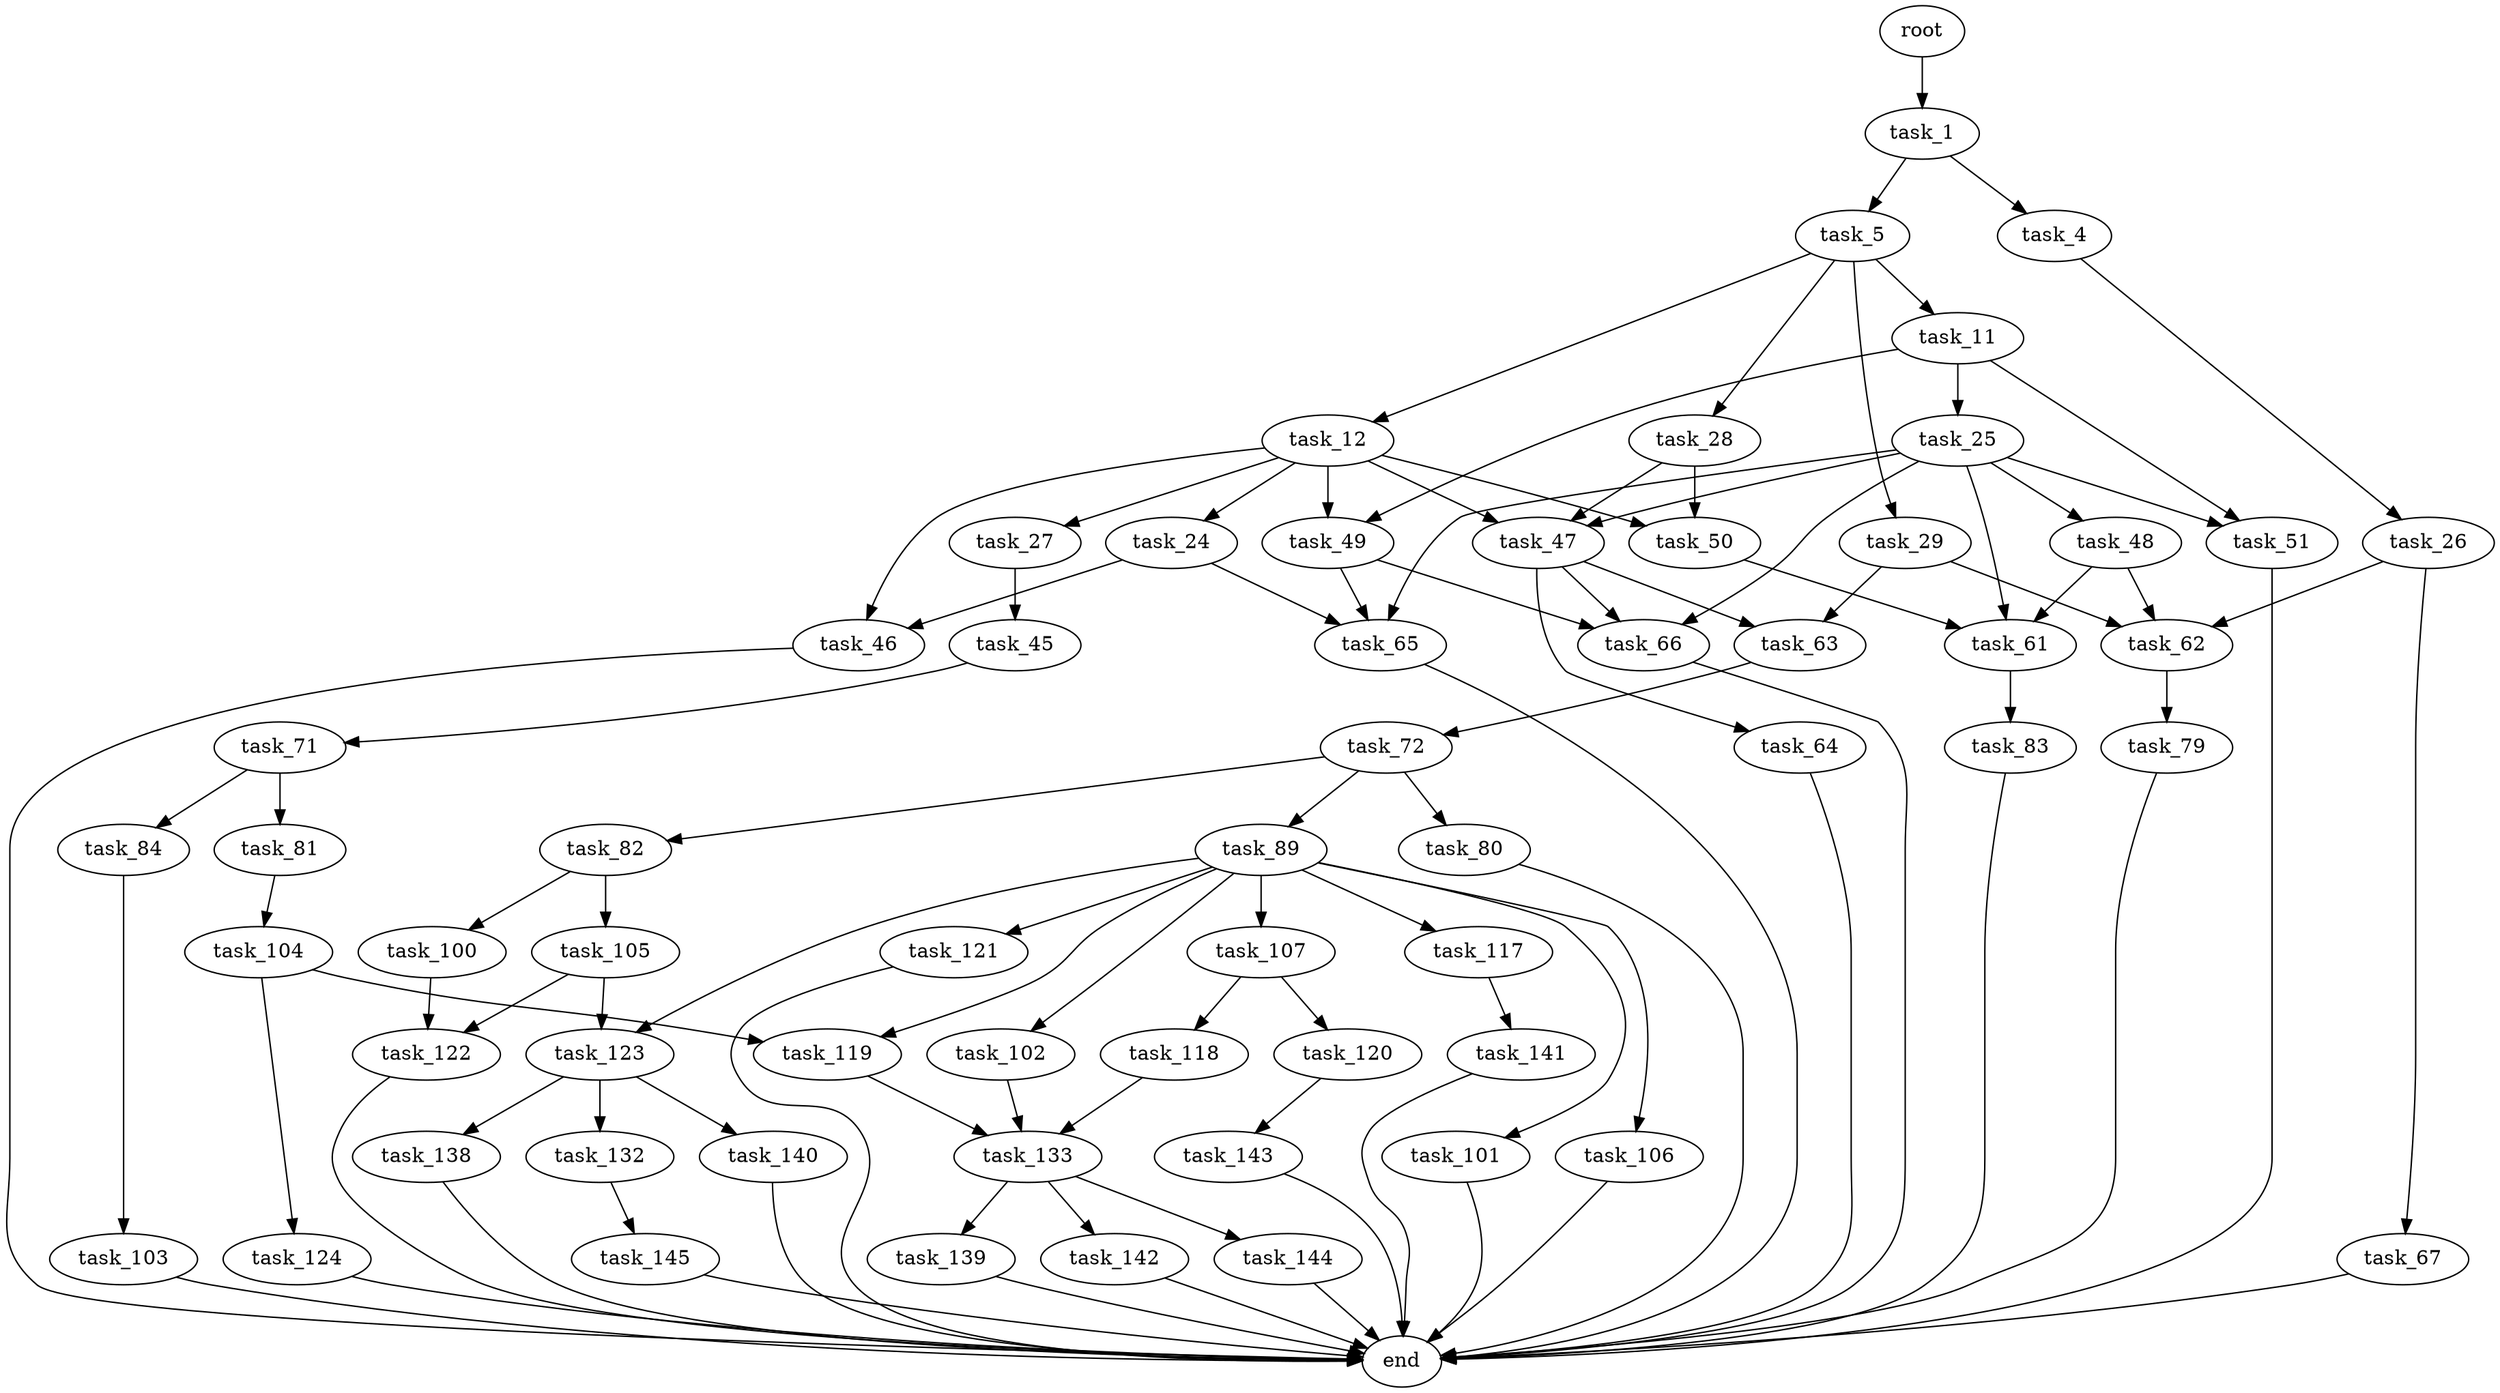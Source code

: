 digraph G {
  root [size="0.000000"];
  task_1 [size="231928233984.000000"];
  task_4 [size="17679024116.000000"];
  task_5 [size="67746711980.000000"];
  task_11 [size="5344734656.000000"];
  task_12 [size="184528537662.000000"];
  task_24 [size="15246865259.000000"];
  task_25 [size="9274274475.000000"];
  task_26 [size="101501840454.000000"];
  task_27 [size="231928233984.000000"];
  task_28 [size="8589934592.000000"];
  task_29 [size="78104928132.000000"];
  task_45 [size="8589934592.000000"];
  task_46 [size="102359794830.000000"];
  task_47 [size="709668721263.000000"];
  task_48 [size="22068267475.000000"];
  task_49 [size="39419917481.000000"];
  task_50 [size="9721161897.000000"];
  task_51 [size="549755813888.000000"];
  task_61 [size="1073741824000.000000"];
  task_62 [size="6431576730.000000"];
  task_63 [size="368293445632.000000"];
  task_64 [size="159422005705.000000"];
  task_65 [size="549755813888.000000"];
  task_66 [size="590781252691.000000"];
  task_67 [size="368293445632.000000"];
  task_71 [size="1073741824000.000000"];
  task_72 [size="8543441461.000000"];
  task_79 [size="1050470170.000000"];
  task_80 [size="47254768619.000000"];
  task_81 [size="782757789696.000000"];
  task_82 [size="5678213761.000000"];
  task_83 [size="1073741824000.000000"];
  task_84 [size="42574229721.000000"];
  task_89 [size="16891845435.000000"];
  task_100 [size="5804912831.000000"];
  task_101 [size="134217728000.000000"];
  task_102 [size="1515743028.000000"];
  task_103 [size="50342220287.000000"];
  task_104 [size="8589934592.000000"];
  task_105 [size="63376595068.000000"];
  task_106 [size="42948912011.000000"];
  task_107 [size="96535016162.000000"];
  task_117 [size="754719307168.000000"];
  task_118 [size="549755813888.000000"];
  task_119 [size="231928233984.000000"];
  task_120 [size="297447075781.000000"];
  task_121 [size="1180012456.000000"];
  task_122 [size="549755813888.000000"];
  task_123 [size="8420477754.000000"];
  task_124 [size="106193428828.000000"];
  task_132 [size="135841374746.000000"];
  task_133 [size="549755813888.000000"];
  task_138 [size="1713170444.000000"];
  task_139 [size="21821749666.000000"];
  task_140 [size="3945340434.000000"];
  task_141 [size="601014154.000000"];
  task_142 [size="45710703816.000000"];
  task_143 [size="368293445632.000000"];
  task_144 [size="231928233984.000000"];
  task_145 [size="36829124152.000000"];
  end [size="0.000000"];

  root -> task_1 [size="1.000000"];
  task_1 -> task_4 [size="301989888.000000"];
  task_1 -> task_5 [size="301989888.000000"];
  task_4 -> task_26 [size="838860800.000000"];
  task_5 -> task_11 [size="75497472.000000"];
  task_5 -> task_12 [size="75497472.000000"];
  task_5 -> task_28 [size="75497472.000000"];
  task_5 -> task_29 [size="75497472.000000"];
  task_11 -> task_25 [size="536870912.000000"];
  task_11 -> task_49 [size="536870912.000000"];
  task_11 -> task_51 [size="536870912.000000"];
  task_12 -> task_24 [size="209715200.000000"];
  task_12 -> task_27 [size="209715200.000000"];
  task_12 -> task_46 [size="209715200.000000"];
  task_12 -> task_47 [size="209715200.000000"];
  task_12 -> task_49 [size="209715200.000000"];
  task_12 -> task_50 [size="209715200.000000"];
  task_24 -> task_46 [size="679477248.000000"];
  task_24 -> task_65 [size="679477248.000000"];
  task_25 -> task_47 [size="536870912.000000"];
  task_25 -> task_48 [size="536870912.000000"];
  task_25 -> task_51 [size="536870912.000000"];
  task_25 -> task_61 [size="536870912.000000"];
  task_25 -> task_65 [size="536870912.000000"];
  task_25 -> task_66 [size="536870912.000000"];
  task_26 -> task_62 [size="75497472.000000"];
  task_26 -> task_67 [size="75497472.000000"];
  task_27 -> task_45 [size="301989888.000000"];
  task_28 -> task_47 [size="33554432.000000"];
  task_28 -> task_50 [size="33554432.000000"];
  task_29 -> task_62 [size="301989888.000000"];
  task_29 -> task_63 [size="301989888.000000"];
  task_45 -> task_71 [size="33554432.000000"];
  task_46 -> end [size="1.000000"];
  task_47 -> task_63 [size="536870912.000000"];
  task_47 -> task_64 [size="536870912.000000"];
  task_47 -> task_66 [size="536870912.000000"];
  task_48 -> task_61 [size="411041792.000000"];
  task_48 -> task_62 [size="411041792.000000"];
  task_49 -> task_65 [size="679477248.000000"];
  task_49 -> task_66 [size="679477248.000000"];
  task_50 -> task_61 [size="679477248.000000"];
  task_51 -> end [size="1.000000"];
  task_61 -> task_83 [size="838860800.000000"];
  task_62 -> task_79 [size="134217728.000000"];
  task_63 -> task_72 [size="411041792.000000"];
  task_64 -> end [size="1.000000"];
  task_65 -> end [size="1.000000"];
  task_66 -> end [size="1.000000"];
  task_67 -> end [size="1.000000"];
  task_71 -> task_81 [size="838860800.000000"];
  task_71 -> task_84 [size="838860800.000000"];
  task_72 -> task_80 [size="134217728.000000"];
  task_72 -> task_82 [size="134217728.000000"];
  task_72 -> task_89 [size="134217728.000000"];
  task_79 -> end [size="1.000000"];
  task_80 -> end [size="1.000000"];
  task_81 -> task_104 [size="679477248.000000"];
  task_82 -> task_100 [size="301989888.000000"];
  task_82 -> task_105 [size="301989888.000000"];
  task_83 -> end [size="1.000000"];
  task_84 -> task_103 [size="75497472.000000"];
  task_89 -> task_101 [size="679477248.000000"];
  task_89 -> task_102 [size="679477248.000000"];
  task_89 -> task_106 [size="679477248.000000"];
  task_89 -> task_107 [size="679477248.000000"];
  task_89 -> task_117 [size="679477248.000000"];
  task_89 -> task_119 [size="679477248.000000"];
  task_89 -> task_121 [size="679477248.000000"];
  task_89 -> task_123 [size="679477248.000000"];
  task_100 -> task_122 [size="209715200.000000"];
  task_101 -> end [size="1.000000"];
  task_102 -> task_133 [size="33554432.000000"];
  task_103 -> end [size="1.000000"];
  task_104 -> task_119 [size="33554432.000000"];
  task_104 -> task_124 [size="33554432.000000"];
  task_105 -> task_122 [size="75497472.000000"];
  task_105 -> task_123 [size="75497472.000000"];
  task_106 -> end [size="1.000000"];
  task_107 -> task_118 [size="75497472.000000"];
  task_107 -> task_120 [size="75497472.000000"];
  task_117 -> task_141 [size="679477248.000000"];
  task_118 -> task_133 [size="536870912.000000"];
  task_119 -> task_133 [size="301989888.000000"];
  task_120 -> task_143 [size="209715200.000000"];
  task_121 -> end [size="1.000000"];
  task_122 -> end [size="1.000000"];
  task_123 -> task_132 [size="134217728.000000"];
  task_123 -> task_138 [size="134217728.000000"];
  task_123 -> task_140 [size="134217728.000000"];
  task_124 -> end [size="1.000000"];
  task_132 -> task_145 [size="134217728.000000"];
  task_133 -> task_139 [size="536870912.000000"];
  task_133 -> task_142 [size="536870912.000000"];
  task_133 -> task_144 [size="536870912.000000"];
  task_138 -> end [size="1.000000"];
  task_139 -> end [size="1.000000"];
  task_140 -> end [size="1.000000"];
  task_141 -> end [size="1.000000"];
  task_142 -> end [size="1.000000"];
  task_143 -> end [size="1.000000"];
  task_144 -> end [size="1.000000"];
  task_145 -> end [size="1.000000"];
}

